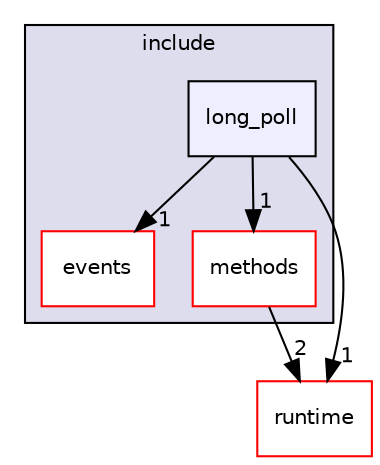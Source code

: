 digraph "long_poll" {
  compound=true
  node [ fontsize="10", fontname="Helvetica"];
  edge [ labelfontsize="10", labelfontname="Helvetica"];
  subgraph clusterdir_2fa8417925308be52a9c60106667e5c1 {
    graph [ bgcolor="#ddddee", pencolor="black", label="include" fontname="Helvetica", fontsize="10", URL="dir_2fa8417925308be52a9c60106667e5c1.html"]
  dir_53ba202eb25c4bfeaf3dda0cd82c2cb7 [shape=box label="events" fillcolor="white" style="filled" color="red" URL="dir_53ba202eb25c4bfeaf3dda0cd82c2cb7.html"];
  dir_a7bf451d887486fbd46dfcc99cdfed64 [shape=box label="methods" fillcolor="white" style="filled" color="red" URL="dir_a7bf451d887486fbd46dfcc99cdfed64.html"];
  dir_d81e5165ed2b0481c93861d3320f17bf [shape=box, label="long_poll", style="filled", fillcolor="#eeeeff", pencolor="black", URL="dir_d81e5165ed2b0481c93861d3320f17bf.html"];
  }
  dir_bacc0c93d90f14ec72dd74ece09979fb [shape=box label="runtime" fillcolor="white" style="filled" color="red" URL="dir_bacc0c93d90f14ec72dd74ece09979fb.html"];
  dir_a7bf451d887486fbd46dfcc99cdfed64->dir_bacc0c93d90f14ec72dd74ece09979fb [headlabel="2", labeldistance=1.5 headhref="dir_000012_000019.html"];
  dir_d81e5165ed2b0481c93861d3320f17bf->dir_53ba202eb25c4bfeaf3dda0cd82c2cb7 [headlabel="1", labeldistance=1.5 headhref="dir_000005_000009.html"];
  dir_d81e5165ed2b0481c93861d3320f17bf->dir_a7bf451d887486fbd46dfcc99cdfed64 [headlabel="1", labeldistance=1.5 headhref="dir_000005_000012.html"];
  dir_d81e5165ed2b0481c93861d3320f17bf->dir_bacc0c93d90f14ec72dd74ece09979fb [headlabel="1", labeldistance=1.5 headhref="dir_000005_000019.html"];
}
